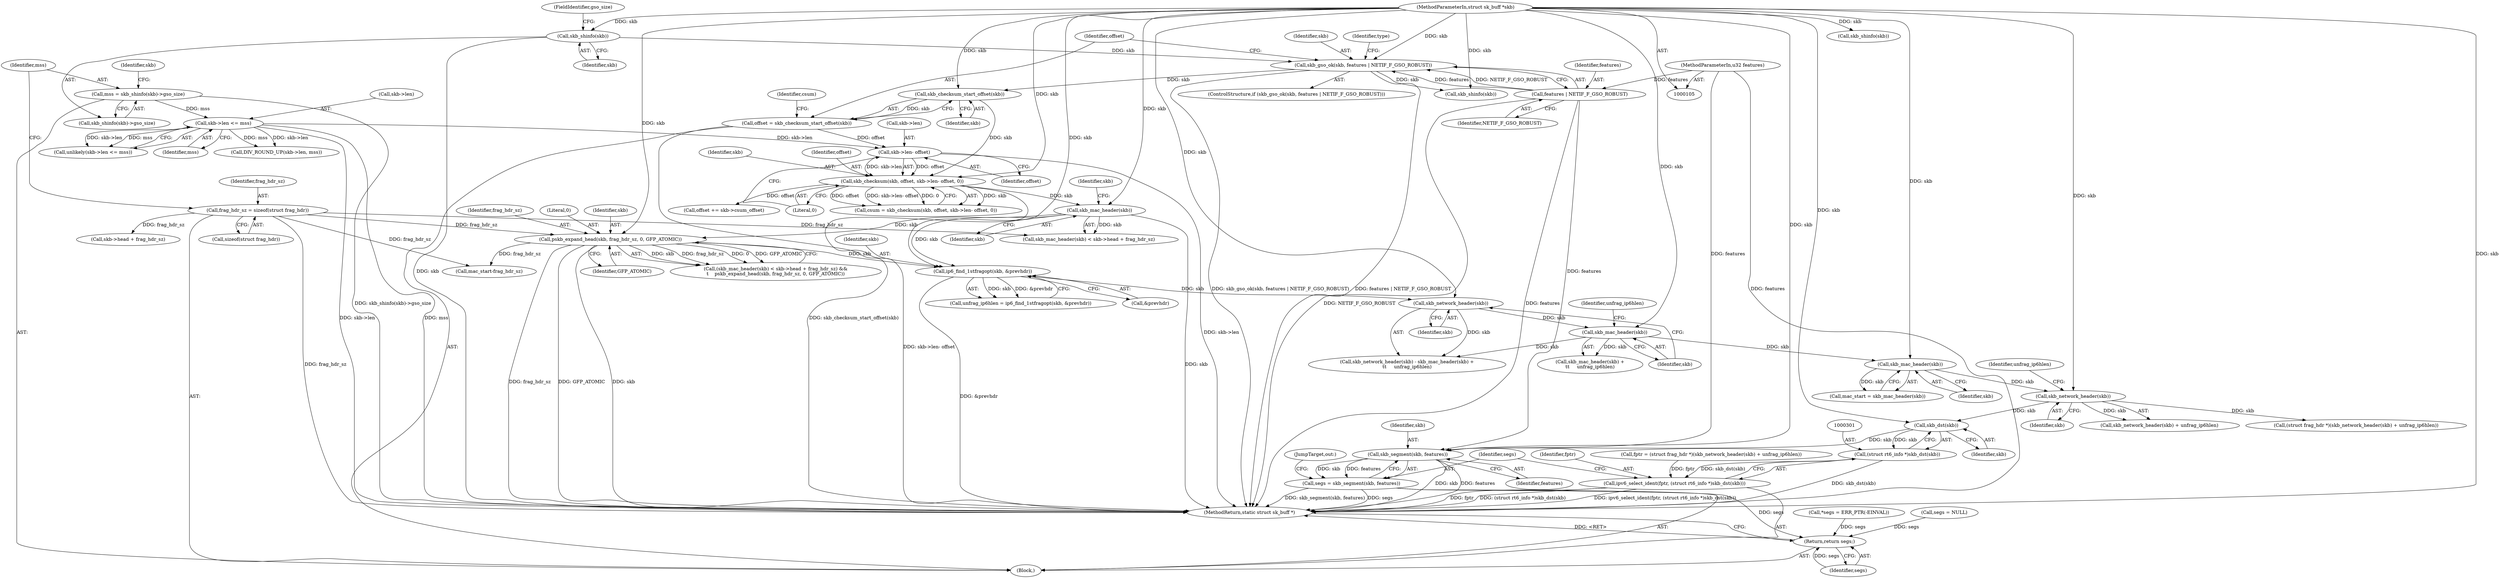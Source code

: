 digraph "0_linux_87c48fa3b4630905f98268dde838ee43626a060c_3@pointer" {
"1000302" [label="(Call,skb_dst(skb))"];
"1000285" [label="(Call,skb_network_header(skb))"];
"1000262" [label="(Call,skb_mac_header(skb))"];
"1000257" [label="(Call,skb_mac_header(skb))"];
"1000254" [label="(Call,skb_network_header(skb))"];
"1000239" [label="(Call,ip6_find_1stfragopt(skb, &prevhdr))"];
"1000224" [label="(Call,skb_mac_header(skb))"];
"1000191" [label="(Call,skb_checksum(skb, offset, skb->len- offset, 0))"];
"1000187" [label="(Call,skb_checksum_start_offset(skb))"];
"1000144" [label="(Call,skb_gso_ok(skb, features | NETIF_F_GSO_ROBUST))"];
"1000132" [label="(Call,skb_shinfo(skb))"];
"1000106" [label="(MethodParameterIn,struct sk_buff *skb)"];
"1000146" [label="(Call,features | NETIF_F_GSO_ROBUST)"];
"1000107" [label="(MethodParameterIn,u32 features)"];
"1000194" [label="(Call,skb->len- offset)"];
"1000137" [label="(Call,skb->len <= mss)"];
"1000129" [label="(Call,mss = skb_shinfo(skb)->gso_size)"];
"1000185" [label="(Call,offset = skb_checksum_start_offset(skb))"];
"1000231" [label="(Call,pskb_expand_head(skb, frag_hdr_sz, 0, GFP_ATOMIC))"];
"1000123" [label="(Call,frag_hdr_sz = sizeof(struct frag_hdr))"];
"1000300" [label="(Call,(struct rt6_info *)skb_dst(skb))"];
"1000298" [label="(Call,ipv6_select_ident(fptr, (struct rt6_info *)skb_dst(skb)))"];
"1000306" [label="(Call,skb_segment(skb, features))"];
"1000304" [label="(Call,segs = skb_segment(skb, features))"];
"1000310" [label="(Return,return segs;)"];
"1000282" [label="(Call,(struct frag_hdr *)(skb_network_header(skb) + unfrag_ip6hlen))"];
"1000194" [label="(Call,skb->len- offset)"];
"1000303" [label="(Identifier,skb)"];
"1000257" [label="(Call,skb_mac_header(skb))"];
"1000222" [label="(Call,(skb_mac_header(skb) < skb->head + frag_hdr_sz) &&\n\t    pskb_expand_head(skb, frag_hdr_sz, 0, GFP_ATOMIC))"];
"1000190" [label="(Identifier,csum)"];
"1000152" [label="(Identifier,type)"];
"1000308" [label="(Identifier,features)"];
"1000260" [label="(Call,mac_start = skb_mac_header(skb))"];
"1000300" [label="(Call,(struct rt6_info *)skb_dst(skb))"];
"1000193" [label="(Identifier,offset)"];
"1000253" [label="(Call,skb_network_header(skb) - skb_mac_header(skb) +\n\t\t     unfrag_ip6hlen)"];
"1000188" [label="(Identifier,skb)"];
"1000309" [label="(JumpTarget,out:)"];
"1000234" [label="(Literal,0)"];
"1000143" [label="(ControlStructure,if (skb_gso_ok(skb, features | NETIF_F_GSO_ROBUST)))"];
"1000108" [label="(Block,)"];
"1000195" [label="(Call,skb->len)"];
"1000173" [label="(Call,skb_shinfo(skb))"];
"1000285" [label="(Call,skb_network_header(skb))"];
"1000199" [label="(Literal,0)"];
"1000137" [label="(Call,skb->len <= mss)"];
"1000311" [label="(Identifier,segs)"];
"1000241" [label="(Call,&prevhdr)"];
"1000232" [label="(Identifier,skb)"];
"1000107" [label="(MethodParameterIn,u32 features)"];
"1000305" [label="(Identifier,segs)"];
"1000106" [label="(MethodParameterIn,struct sk_buff *skb)"];
"1000189" [label="(Call,csum = skb_checksum(skb, offset, skb->len- offset, 0))"];
"1000299" [label="(Identifier,fptr)"];
"1000233" [label="(Identifier,frag_hdr_sz)"];
"1000131" [label="(Call,skb_shinfo(skb)->gso_size)"];
"1000265" [label="(Call,mac_start-frag_hdr_sz)"];
"1000306" [label="(Call,skb_segment(skb, features))"];
"1000123" [label="(Call,frag_hdr_sz = sizeof(struct frag_hdr))"];
"1000191" [label="(Call,skb_checksum(skb, offset, skb->len- offset, 0))"];
"1000280" [label="(Call,fptr = (struct frag_hdr *)(skb_network_header(skb) + unfrag_ip6hlen))"];
"1000231" [label="(Call,pskb_expand_head(skb, frag_hdr_sz, 0, GFP_ATOMIC))"];
"1000134" [label="(FieldIdentifier,gso_size)"];
"1000262" [label="(Call,skb_mac_header(skb))"];
"1000144" [label="(Call,skb_gso_ok(skb, features | NETIF_F_GSO_ROBUST))"];
"1000146" [label="(Call,features | NETIF_F_GSO_ROBUST)"];
"1000125" [label="(Call,sizeof(struct frag_hdr))"];
"1000310" [label="(Return,return segs;)"];
"1000286" [label="(Identifier,skb)"];
"1000258" [label="(Identifier,skb)"];
"1000138" [label="(Call,skb->len)"];
"1000263" [label="(Identifier,skb)"];
"1000223" [label="(Call,skb_mac_header(skb) < skb->head + frag_hdr_sz)"];
"1000307" [label="(Identifier,skb)"];
"1000147" [label="(Identifier,features)"];
"1000124" [label="(Identifier,frag_hdr_sz)"];
"1000130" [label="(Identifier,mss)"];
"1000225" [label="(Identifier,skb)"];
"1000239" [label="(Call,ip6_find_1stfragopt(skb, &prevhdr))"];
"1000256" [label="(Call,skb_mac_header(skb) +\n\t\t     unfrag_ip6hlen)"];
"1000133" [label="(Identifier,skb)"];
"1000154" [label="(Call,skb_shinfo(skb))"];
"1000287" [label="(Identifier,unfrag_ip6hlen)"];
"1000139" [label="(Identifier,skb)"];
"1000192" [label="(Identifier,skb)"];
"1000129" [label="(Call,mss = skb_shinfo(skb)->gso_size)"];
"1000200" [label="(Call,offset += skb->csum_offset)"];
"1000312" [label="(MethodReturn,static struct sk_buff *)"];
"1000185" [label="(Call,offset = skb_checksum_start_offset(skb))"];
"1000298" [label="(Call,ipv6_select_ident(fptr, (struct rt6_info *)skb_dst(skb)))"];
"1000148" [label="(Identifier,NETIF_F_GSO_ROBUST)"];
"1000259" [label="(Identifier,unfrag_ip6hlen)"];
"1000284" [label="(Call,skb_network_header(skb) + unfrag_ip6hlen)"];
"1000304" [label="(Call,segs = skb_segment(skb, features))"];
"1000110" [label="(Call,*segs = ERR_PTR(-EINVAL))"];
"1000224" [label="(Call,skb_mac_header(skb))"];
"1000255" [label="(Identifier,skb)"];
"1000235" [label="(Identifier,GFP_ATOMIC)"];
"1000228" [label="(Identifier,skb)"];
"1000187" [label="(Call,skb_checksum_start_offset(skb))"];
"1000132" [label="(Call,skb_shinfo(skb))"];
"1000302" [label="(Call,skb_dst(skb))"];
"1000254" [label="(Call,skb_network_header(skb))"];
"1000141" [label="(Identifier,mss)"];
"1000237" [label="(Call,unfrag_ip6hlen = ip6_find_1stfragopt(skb, &prevhdr))"];
"1000176" [label="(Call,DIV_ROUND_UP(skb->len, mss))"];
"1000145" [label="(Identifier,skb)"];
"1000136" [label="(Call,unlikely(skb->len <= mss))"];
"1000240" [label="(Identifier,skb)"];
"1000181" [label="(Call,segs = NULL)"];
"1000198" [label="(Identifier,offset)"];
"1000226" [label="(Call,skb->head + frag_hdr_sz)"];
"1000186" [label="(Identifier,offset)"];
"1000302" -> "1000300"  [label="AST: "];
"1000302" -> "1000303"  [label="CFG: "];
"1000303" -> "1000302"  [label="AST: "];
"1000300" -> "1000302"  [label="CFG: "];
"1000302" -> "1000300"  [label="DDG: skb"];
"1000285" -> "1000302"  [label="DDG: skb"];
"1000106" -> "1000302"  [label="DDG: skb"];
"1000302" -> "1000306"  [label="DDG: skb"];
"1000285" -> "1000284"  [label="AST: "];
"1000285" -> "1000286"  [label="CFG: "];
"1000286" -> "1000285"  [label="AST: "];
"1000287" -> "1000285"  [label="CFG: "];
"1000285" -> "1000282"  [label="DDG: skb"];
"1000285" -> "1000284"  [label="DDG: skb"];
"1000262" -> "1000285"  [label="DDG: skb"];
"1000106" -> "1000285"  [label="DDG: skb"];
"1000262" -> "1000260"  [label="AST: "];
"1000262" -> "1000263"  [label="CFG: "];
"1000263" -> "1000262"  [label="AST: "];
"1000260" -> "1000262"  [label="CFG: "];
"1000262" -> "1000260"  [label="DDG: skb"];
"1000257" -> "1000262"  [label="DDG: skb"];
"1000106" -> "1000262"  [label="DDG: skb"];
"1000257" -> "1000256"  [label="AST: "];
"1000257" -> "1000258"  [label="CFG: "];
"1000258" -> "1000257"  [label="AST: "];
"1000259" -> "1000257"  [label="CFG: "];
"1000257" -> "1000253"  [label="DDG: skb"];
"1000257" -> "1000256"  [label="DDG: skb"];
"1000254" -> "1000257"  [label="DDG: skb"];
"1000106" -> "1000257"  [label="DDG: skb"];
"1000254" -> "1000253"  [label="AST: "];
"1000254" -> "1000255"  [label="CFG: "];
"1000255" -> "1000254"  [label="AST: "];
"1000258" -> "1000254"  [label="CFG: "];
"1000254" -> "1000253"  [label="DDG: skb"];
"1000239" -> "1000254"  [label="DDG: skb"];
"1000106" -> "1000254"  [label="DDG: skb"];
"1000239" -> "1000237"  [label="AST: "];
"1000239" -> "1000241"  [label="CFG: "];
"1000240" -> "1000239"  [label="AST: "];
"1000241" -> "1000239"  [label="AST: "];
"1000237" -> "1000239"  [label="CFG: "];
"1000239" -> "1000312"  [label="DDG: &prevhdr"];
"1000239" -> "1000237"  [label="DDG: skb"];
"1000239" -> "1000237"  [label="DDG: &prevhdr"];
"1000224" -> "1000239"  [label="DDG: skb"];
"1000231" -> "1000239"  [label="DDG: skb"];
"1000106" -> "1000239"  [label="DDG: skb"];
"1000224" -> "1000223"  [label="AST: "];
"1000224" -> "1000225"  [label="CFG: "];
"1000225" -> "1000224"  [label="AST: "];
"1000228" -> "1000224"  [label="CFG: "];
"1000224" -> "1000312"  [label="DDG: skb"];
"1000224" -> "1000223"  [label="DDG: skb"];
"1000191" -> "1000224"  [label="DDG: skb"];
"1000106" -> "1000224"  [label="DDG: skb"];
"1000224" -> "1000231"  [label="DDG: skb"];
"1000191" -> "1000189"  [label="AST: "];
"1000191" -> "1000199"  [label="CFG: "];
"1000192" -> "1000191"  [label="AST: "];
"1000193" -> "1000191"  [label="AST: "];
"1000194" -> "1000191"  [label="AST: "];
"1000199" -> "1000191"  [label="AST: "];
"1000189" -> "1000191"  [label="CFG: "];
"1000191" -> "1000312"  [label="DDG: skb->len- offset"];
"1000191" -> "1000189"  [label="DDG: skb"];
"1000191" -> "1000189"  [label="DDG: offset"];
"1000191" -> "1000189"  [label="DDG: skb->len- offset"];
"1000191" -> "1000189"  [label="DDG: 0"];
"1000187" -> "1000191"  [label="DDG: skb"];
"1000106" -> "1000191"  [label="DDG: skb"];
"1000194" -> "1000191"  [label="DDG: offset"];
"1000194" -> "1000191"  [label="DDG: skb->len"];
"1000191" -> "1000200"  [label="DDG: offset"];
"1000187" -> "1000185"  [label="AST: "];
"1000187" -> "1000188"  [label="CFG: "];
"1000188" -> "1000187"  [label="AST: "];
"1000185" -> "1000187"  [label="CFG: "];
"1000187" -> "1000185"  [label="DDG: skb"];
"1000144" -> "1000187"  [label="DDG: skb"];
"1000106" -> "1000187"  [label="DDG: skb"];
"1000144" -> "1000143"  [label="AST: "];
"1000144" -> "1000146"  [label="CFG: "];
"1000145" -> "1000144"  [label="AST: "];
"1000146" -> "1000144"  [label="AST: "];
"1000152" -> "1000144"  [label="CFG: "];
"1000186" -> "1000144"  [label="CFG: "];
"1000144" -> "1000312"  [label="DDG: skb_gso_ok(skb, features | NETIF_F_GSO_ROBUST)"];
"1000144" -> "1000312"  [label="DDG: features | NETIF_F_GSO_ROBUST"];
"1000132" -> "1000144"  [label="DDG: skb"];
"1000106" -> "1000144"  [label="DDG: skb"];
"1000146" -> "1000144"  [label="DDG: features"];
"1000146" -> "1000144"  [label="DDG: NETIF_F_GSO_ROBUST"];
"1000144" -> "1000154"  [label="DDG: skb"];
"1000132" -> "1000131"  [label="AST: "];
"1000132" -> "1000133"  [label="CFG: "];
"1000133" -> "1000132"  [label="AST: "];
"1000134" -> "1000132"  [label="CFG: "];
"1000132" -> "1000312"  [label="DDG: skb"];
"1000106" -> "1000132"  [label="DDG: skb"];
"1000106" -> "1000105"  [label="AST: "];
"1000106" -> "1000312"  [label="DDG: skb"];
"1000106" -> "1000154"  [label="DDG: skb"];
"1000106" -> "1000173"  [label="DDG: skb"];
"1000106" -> "1000231"  [label="DDG: skb"];
"1000106" -> "1000306"  [label="DDG: skb"];
"1000146" -> "1000148"  [label="CFG: "];
"1000147" -> "1000146"  [label="AST: "];
"1000148" -> "1000146"  [label="AST: "];
"1000146" -> "1000312"  [label="DDG: NETIF_F_GSO_ROBUST"];
"1000146" -> "1000312"  [label="DDG: features"];
"1000107" -> "1000146"  [label="DDG: features"];
"1000146" -> "1000306"  [label="DDG: features"];
"1000107" -> "1000105"  [label="AST: "];
"1000107" -> "1000312"  [label="DDG: features"];
"1000107" -> "1000306"  [label="DDG: features"];
"1000194" -> "1000198"  [label="CFG: "];
"1000195" -> "1000194"  [label="AST: "];
"1000198" -> "1000194"  [label="AST: "];
"1000199" -> "1000194"  [label="CFG: "];
"1000194" -> "1000312"  [label="DDG: skb->len"];
"1000137" -> "1000194"  [label="DDG: skb->len"];
"1000185" -> "1000194"  [label="DDG: offset"];
"1000137" -> "1000136"  [label="AST: "];
"1000137" -> "1000141"  [label="CFG: "];
"1000138" -> "1000137"  [label="AST: "];
"1000141" -> "1000137"  [label="AST: "];
"1000136" -> "1000137"  [label="CFG: "];
"1000137" -> "1000312"  [label="DDG: mss"];
"1000137" -> "1000312"  [label="DDG: skb->len"];
"1000137" -> "1000136"  [label="DDG: skb->len"];
"1000137" -> "1000136"  [label="DDG: mss"];
"1000129" -> "1000137"  [label="DDG: mss"];
"1000137" -> "1000176"  [label="DDG: skb->len"];
"1000137" -> "1000176"  [label="DDG: mss"];
"1000129" -> "1000108"  [label="AST: "];
"1000129" -> "1000131"  [label="CFG: "];
"1000130" -> "1000129"  [label="AST: "];
"1000131" -> "1000129"  [label="AST: "];
"1000139" -> "1000129"  [label="CFG: "];
"1000129" -> "1000312"  [label="DDG: skb_shinfo(skb)->gso_size"];
"1000185" -> "1000108"  [label="AST: "];
"1000186" -> "1000185"  [label="AST: "];
"1000190" -> "1000185"  [label="CFG: "];
"1000185" -> "1000312"  [label="DDG: skb_checksum_start_offset(skb)"];
"1000231" -> "1000222"  [label="AST: "];
"1000231" -> "1000235"  [label="CFG: "];
"1000232" -> "1000231"  [label="AST: "];
"1000233" -> "1000231"  [label="AST: "];
"1000234" -> "1000231"  [label="AST: "];
"1000235" -> "1000231"  [label="AST: "];
"1000222" -> "1000231"  [label="CFG: "];
"1000231" -> "1000312"  [label="DDG: skb"];
"1000231" -> "1000312"  [label="DDG: frag_hdr_sz"];
"1000231" -> "1000312"  [label="DDG: GFP_ATOMIC"];
"1000231" -> "1000222"  [label="DDG: skb"];
"1000231" -> "1000222"  [label="DDG: frag_hdr_sz"];
"1000231" -> "1000222"  [label="DDG: 0"];
"1000231" -> "1000222"  [label="DDG: GFP_ATOMIC"];
"1000123" -> "1000231"  [label="DDG: frag_hdr_sz"];
"1000231" -> "1000265"  [label="DDG: frag_hdr_sz"];
"1000123" -> "1000108"  [label="AST: "];
"1000123" -> "1000125"  [label="CFG: "];
"1000124" -> "1000123"  [label="AST: "];
"1000125" -> "1000123"  [label="AST: "];
"1000130" -> "1000123"  [label="CFG: "];
"1000123" -> "1000312"  [label="DDG: frag_hdr_sz"];
"1000123" -> "1000223"  [label="DDG: frag_hdr_sz"];
"1000123" -> "1000226"  [label="DDG: frag_hdr_sz"];
"1000123" -> "1000265"  [label="DDG: frag_hdr_sz"];
"1000300" -> "1000298"  [label="AST: "];
"1000301" -> "1000300"  [label="AST: "];
"1000298" -> "1000300"  [label="CFG: "];
"1000300" -> "1000312"  [label="DDG: skb_dst(skb)"];
"1000300" -> "1000298"  [label="DDG: skb_dst(skb)"];
"1000298" -> "1000108"  [label="AST: "];
"1000299" -> "1000298"  [label="AST: "];
"1000305" -> "1000298"  [label="CFG: "];
"1000298" -> "1000312"  [label="DDG: ipv6_select_ident(fptr, (struct rt6_info *)skb_dst(skb))"];
"1000298" -> "1000312"  [label="DDG: fptr"];
"1000298" -> "1000312"  [label="DDG: (struct rt6_info *)skb_dst(skb)"];
"1000280" -> "1000298"  [label="DDG: fptr"];
"1000306" -> "1000304"  [label="AST: "];
"1000306" -> "1000308"  [label="CFG: "];
"1000307" -> "1000306"  [label="AST: "];
"1000308" -> "1000306"  [label="AST: "];
"1000304" -> "1000306"  [label="CFG: "];
"1000306" -> "1000312"  [label="DDG: skb"];
"1000306" -> "1000312"  [label="DDG: features"];
"1000306" -> "1000304"  [label="DDG: skb"];
"1000306" -> "1000304"  [label="DDG: features"];
"1000304" -> "1000108"  [label="AST: "];
"1000305" -> "1000304"  [label="AST: "];
"1000309" -> "1000304"  [label="CFG: "];
"1000304" -> "1000312"  [label="DDG: segs"];
"1000304" -> "1000312"  [label="DDG: skb_segment(skb, features)"];
"1000304" -> "1000310"  [label="DDG: segs"];
"1000310" -> "1000108"  [label="AST: "];
"1000310" -> "1000311"  [label="CFG: "];
"1000311" -> "1000310"  [label="AST: "];
"1000312" -> "1000310"  [label="CFG: "];
"1000310" -> "1000312"  [label="DDG: <RET>"];
"1000311" -> "1000310"  [label="DDG: segs"];
"1000181" -> "1000310"  [label="DDG: segs"];
"1000110" -> "1000310"  [label="DDG: segs"];
}
